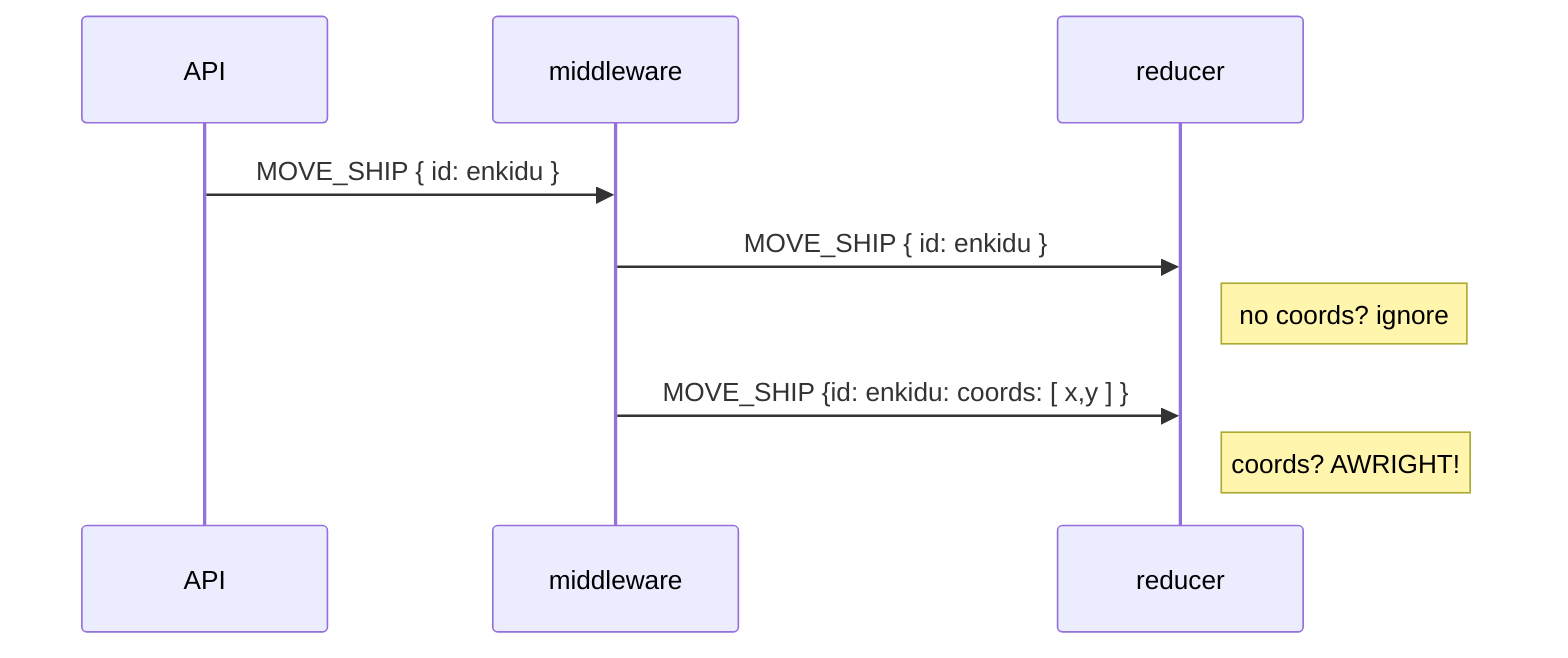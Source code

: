 sequenceDiagram
    API ->> middleware: MOVE_SHIP { id: enkidu }
    middleware ->> reducer: MOVE_SHIP { id: enkidu }
    Note right of reducer: no coords? ignore
    middleware ->> reducer:  MOVE_SHIP  {id: enkidu: coords: [ x,y ] }
    Note right of reducer:  coords? AWRIGHT!